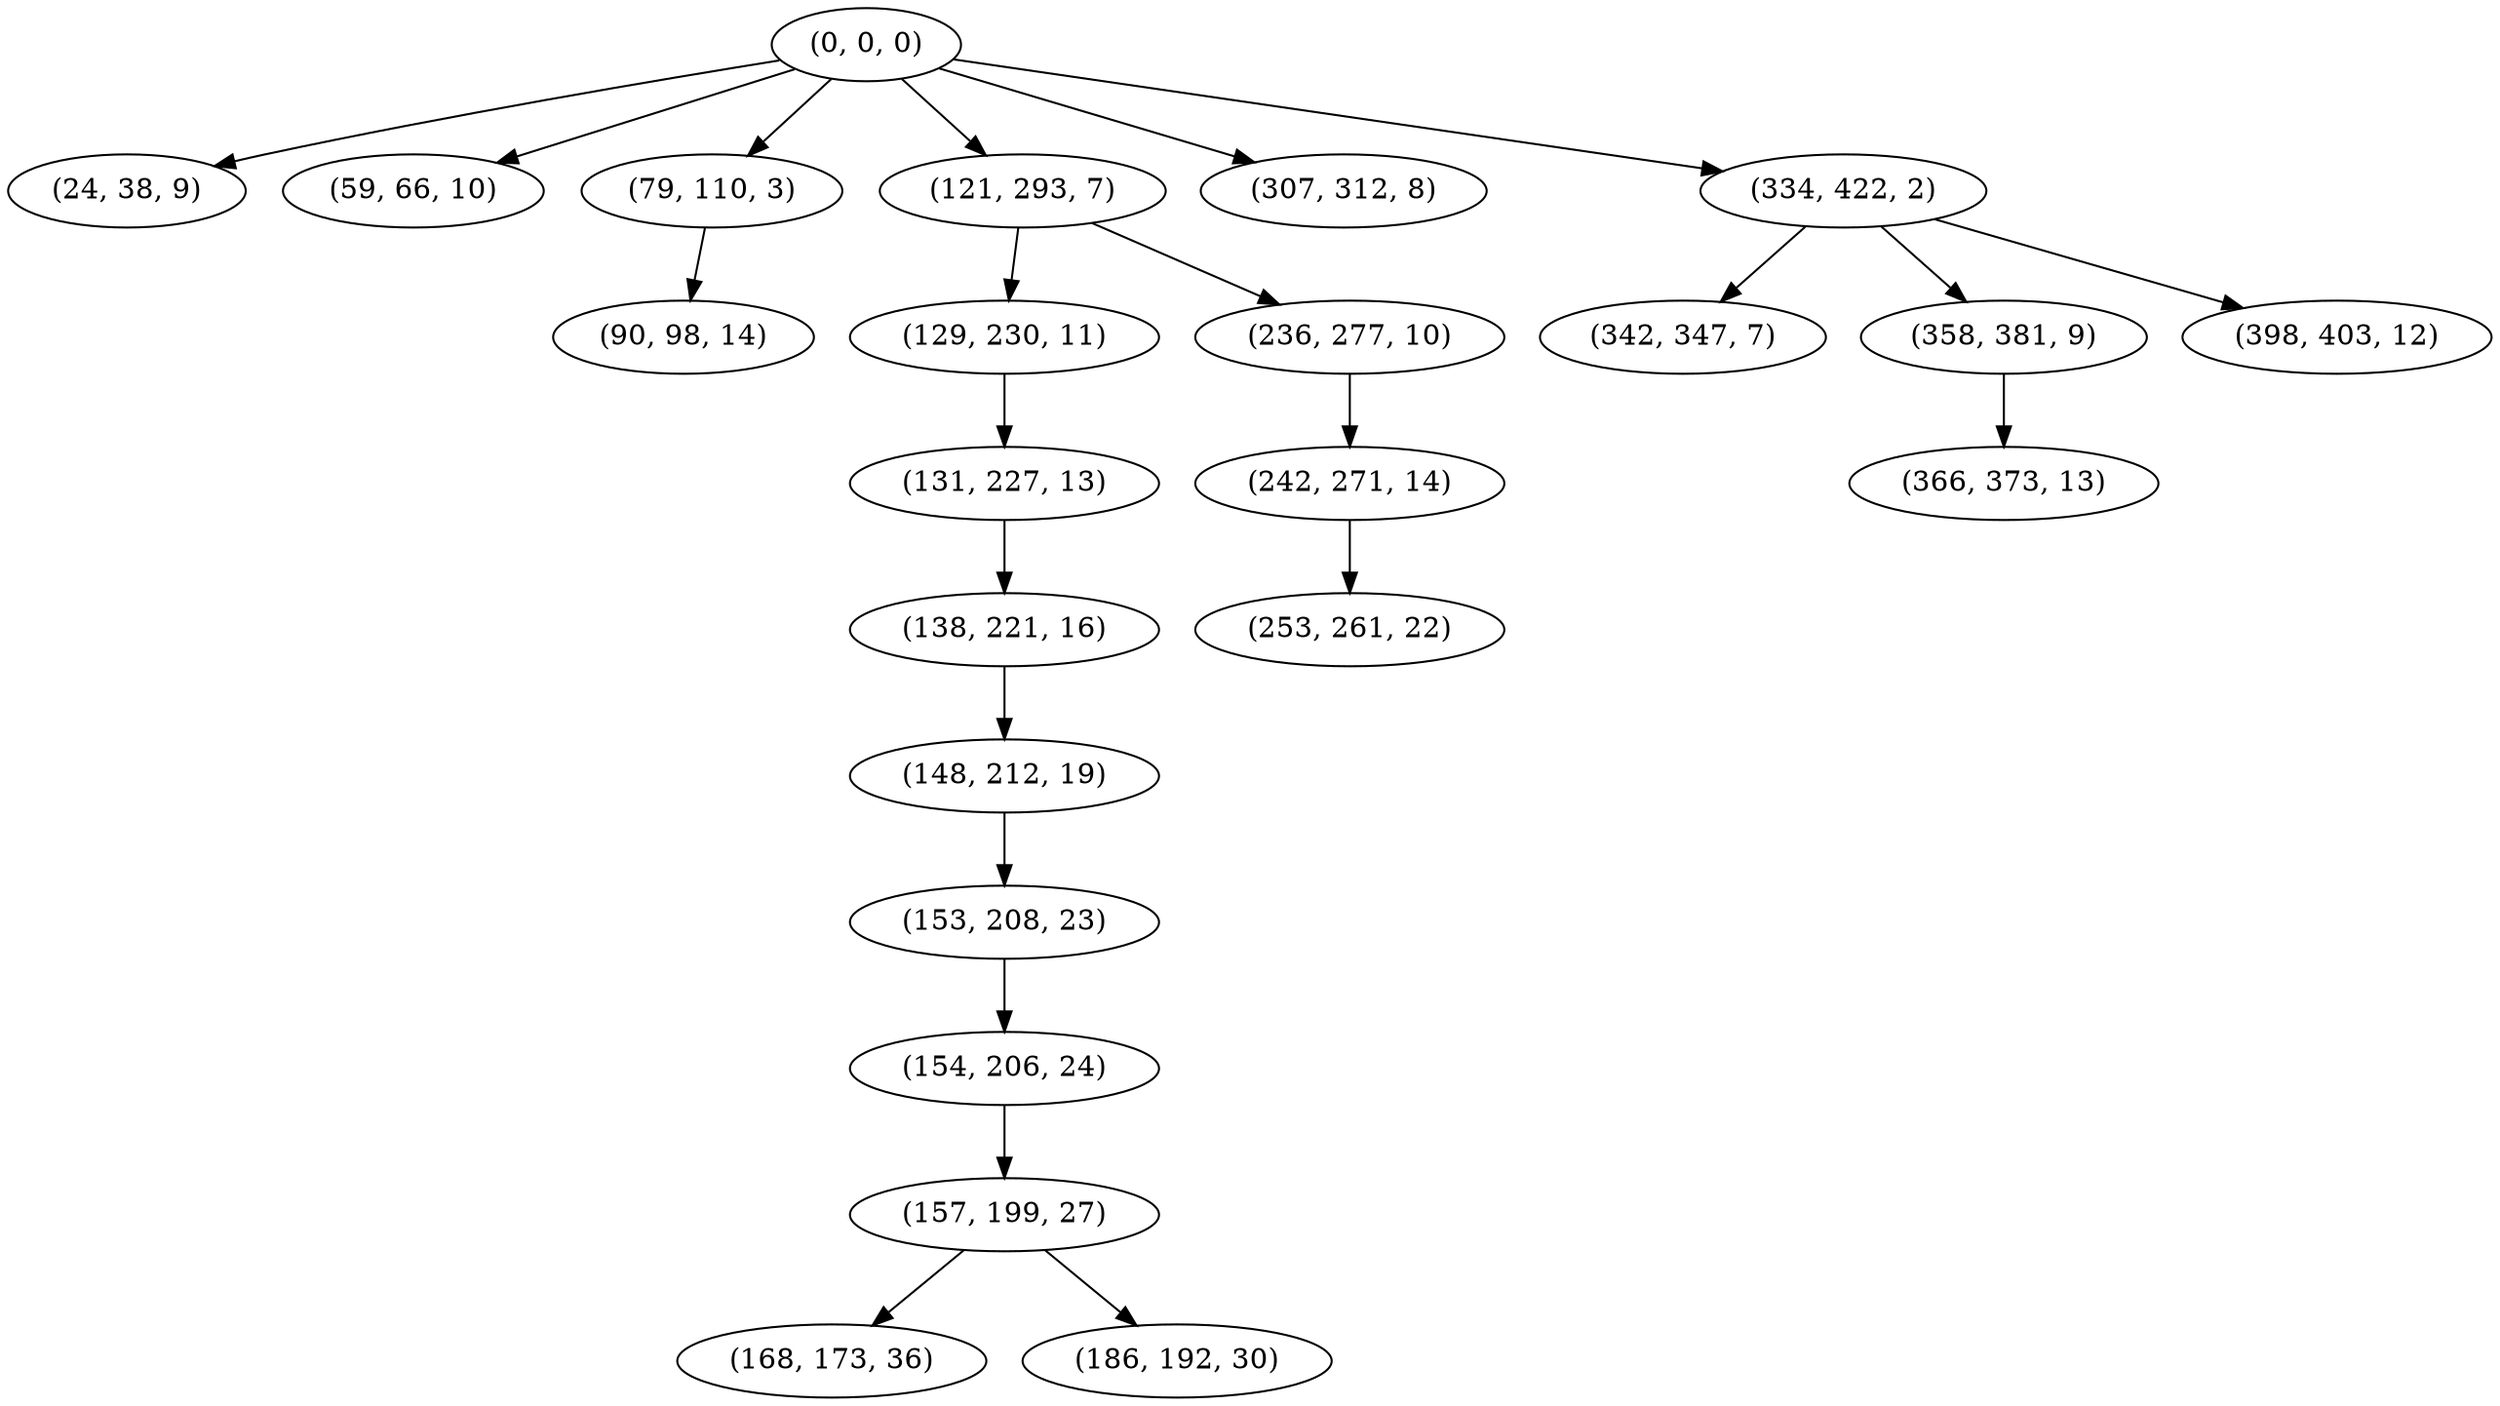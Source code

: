 digraph tree {
    "(0, 0, 0)";
    "(24, 38, 9)";
    "(59, 66, 10)";
    "(79, 110, 3)";
    "(90, 98, 14)";
    "(121, 293, 7)";
    "(129, 230, 11)";
    "(131, 227, 13)";
    "(138, 221, 16)";
    "(148, 212, 19)";
    "(153, 208, 23)";
    "(154, 206, 24)";
    "(157, 199, 27)";
    "(168, 173, 36)";
    "(186, 192, 30)";
    "(236, 277, 10)";
    "(242, 271, 14)";
    "(253, 261, 22)";
    "(307, 312, 8)";
    "(334, 422, 2)";
    "(342, 347, 7)";
    "(358, 381, 9)";
    "(366, 373, 13)";
    "(398, 403, 12)";
    "(0, 0, 0)" -> "(24, 38, 9)";
    "(0, 0, 0)" -> "(59, 66, 10)";
    "(0, 0, 0)" -> "(79, 110, 3)";
    "(0, 0, 0)" -> "(121, 293, 7)";
    "(0, 0, 0)" -> "(307, 312, 8)";
    "(0, 0, 0)" -> "(334, 422, 2)";
    "(79, 110, 3)" -> "(90, 98, 14)";
    "(121, 293, 7)" -> "(129, 230, 11)";
    "(121, 293, 7)" -> "(236, 277, 10)";
    "(129, 230, 11)" -> "(131, 227, 13)";
    "(131, 227, 13)" -> "(138, 221, 16)";
    "(138, 221, 16)" -> "(148, 212, 19)";
    "(148, 212, 19)" -> "(153, 208, 23)";
    "(153, 208, 23)" -> "(154, 206, 24)";
    "(154, 206, 24)" -> "(157, 199, 27)";
    "(157, 199, 27)" -> "(168, 173, 36)";
    "(157, 199, 27)" -> "(186, 192, 30)";
    "(236, 277, 10)" -> "(242, 271, 14)";
    "(242, 271, 14)" -> "(253, 261, 22)";
    "(334, 422, 2)" -> "(342, 347, 7)";
    "(334, 422, 2)" -> "(358, 381, 9)";
    "(334, 422, 2)" -> "(398, 403, 12)";
    "(358, 381, 9)" -> "(366, 373, 13)";
}
